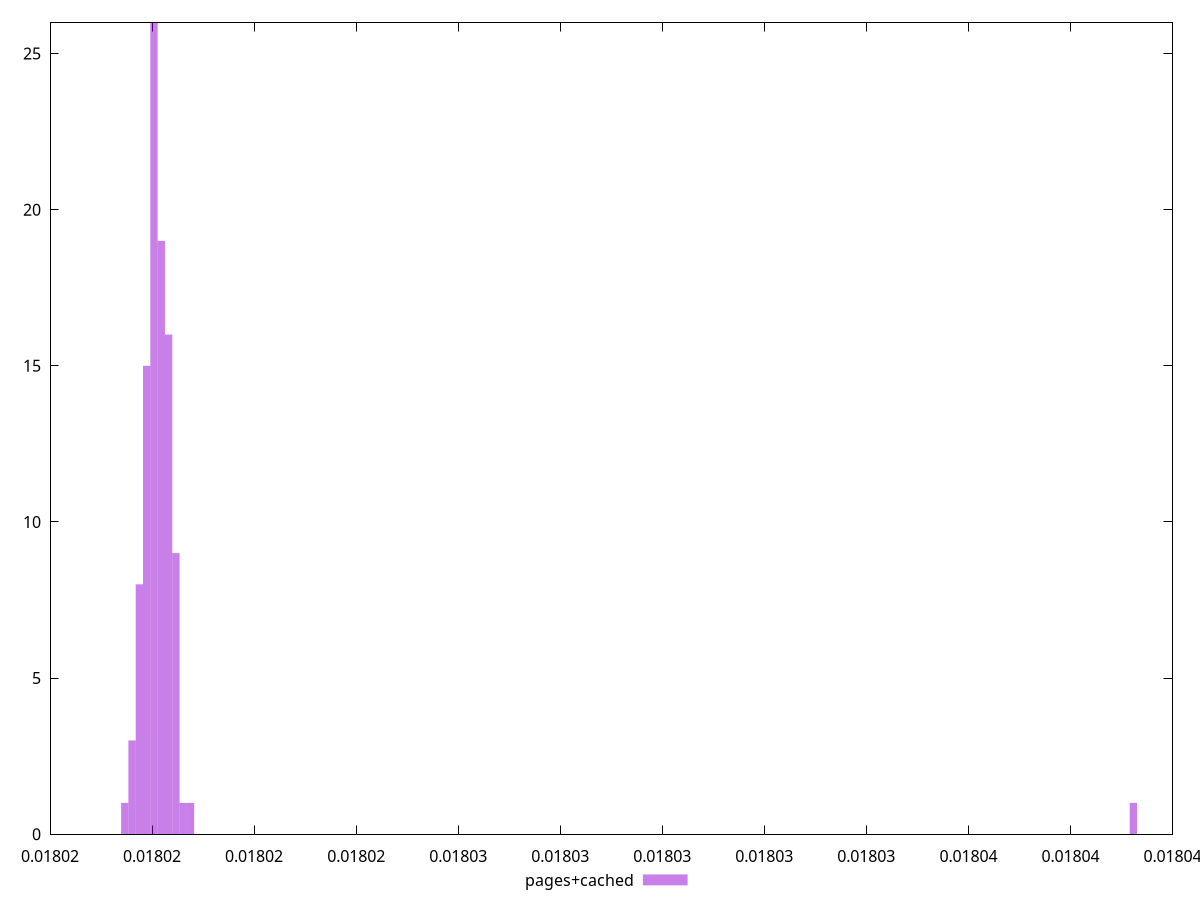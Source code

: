 $_pagesCached <<EOF
0.01803923317242019 1
0.018020038079511344 26
0.018020324573435356 16
0.018019608338625325 3
0.018019894832549337 15
0.018020181326473348 19
0.01801975158558733 8
0.018019465091663318 1
0.018020754314321374 1
0.018020467820397363 9
0.018020611067359367 1
EOF
set key outside below
set terminal pngcairo
set output "report_00005_2020-11-02T22-26-11.212Z/total-byte-weight/pages+cached//hist.png"
set yrange [0:26]
set boxwidth 1.4324696200633833e-7
set style fill transparent solid 0.5 noborder
plot $_pagesCached title "pages+cached" with boxes ,